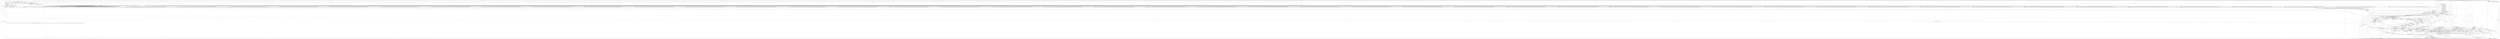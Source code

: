 digraph "main" {  
"19" [label = <(METHOD,main)<SUB>1</SUB>> ]
"20" [label = <(PARAM,String[] args)<SUB>1</SUB>> ]
"21" [label = <(BLOCK,&lt;empty&gt;,&lt;empty&gt;)<SUB>2</SUB>> ]
"4" [label = <(LOCAL,Scanner sn: ANY)<SUB>3</SUB>> ]
"22" [label = <(&lt;operator&gt;.assignment,ANY sn = new Scanner(System.in))<SUB>3</SUB>> ]
"23" [label = <(IDENTIFIER,sn,ANY sn = new Scanner(System.in))<SUB>3</SUB>> ]
"24" [label = <(&lt;operator&gt;.alloc,new Scanner(System.in))<SUB>3</SUB>> ]
"25" [label = <(&lt;init&gt;,new Scanner(System.in))<SUB>3</SUB>> ]
"3" [label = <(IDENTIFIER,sn,new Scanner(System.in))<SUB>3</SUB>> ]
"26" [label = <(&lt;operator&gt;.fieldAccess,System.in)<SUB>3</SUB>> ]
"27" [label = <(IDENTIFIER,System,new Scanner(System.in))<SUB>3</SUB>> ]
"28" [label = <(FIELD_IDENTIFIER,in,in)<SUB>3</SUB>> ]
"29" [label = <(LOCAL,int n: int)<SUB>4</SUB>> ]
"30" [label = <(LOCAL,int n1: int)<SUB>4</SUB>> ]
"31" [label = <(LOCAL,int n2: int)<SUB>4</SUB>> ]
"32" [label = <(LOCAL,int n3: int)<SUB>4</SUB>> ]
"33" [label = <(LOCAL,int[] arr: int[])<SUB>6</SUB>> ]
"34" [label = <(&lt;operator&gt;.assignment,int[] arr = { 0, 1, 1, 2, 3, 5, 8, 13, 21, 34, 55, 89, 144, 233, 377, 610, 987, 1597, 2584, 4181, 6765, 10946, 17711, 28657, 46368, 75025, 121393, 196418, 317811, 514229, 832040, 1346269, 2178309, 3524578, 5702887, 9227465, 14930352, 24157817, 39088169, 63245986, 102334155, 165580141, 267914296, 433494437, 701408733, 1134903170 })<SUB>6</SUB>> ]
"35" [label = <(IDENTIFIER,arr,int[] arr = { 0, 1, 1, 2, 3, 5, 8, 13, 21, 34, 55, 89, 144, 233, 377, 610, 987, 1597, 2584, 4181, 6765, 10946, 17711, 28657, 46368, 75025, 121393, 196418, 317811, 514229, 832040, 1346269, 2178309, 3524578, 5702887, 9227465, 14930352, 24157817, 39088169, 63245986, 102334155, 165580141, 267914296, 433494437, 701408733, 1134903170 })<SUB>6</SUB>> ]
"36" [label = <(&lt;operator&gt;.arrayInitializer,{ 0, 1, 1, 2, 3, 5, 8, 13, 21, 34, 55, 89, 144, 233, 377, 610, 987, 1597, 2584, 4181, 6765, 10946, 17711, 28657, 46368, 75025, 121393, 196418, 317811, 514229, 832040, 1346269, 2178309, 3524578, 5702887, 9227465, 14930352, 24157817, 39088169, 63245986, 102334155, 165580141, 267914296, 433494437, 701408733, 1134903170 })<SUB>6</SUB>> ]
"37" [label = <(LITERAL,0,{ 0, 1, 1, 2, 3, 5, 8, 13, 21, 34, 55, 89, 144, 233, 377, 610, 987, 1597, 2584, 4181, 6765, 10946, 17711, 28657, 46368, 75025, 121393, 196418, 317811, 514229, 832040, 1346269, 2178309, 3524578, 5702887, 9227465, 14930352, 24157817, 39088169, 63245986, 102334155, 165580141, 267914296, 433494437, 701408733, 1134903170 })<SUB>6</SUB>> ]
"38" [label = <(LITERAL,1,{ 0, 1, 1, 2, 3, 5, 8, 13, 21, 34, 55, 89, 144, 233, 377, 610, 987, 1597, 2584, 4181, 6765, 10946, 17711, 28657, 46368, 75025, 121393, 196418, 317811, 514229, 832040, 1346269, 2178309, 3524578, 5702887, 9227465, 14930352, 24157817, 39088169, 63245986, 102334155, 165580141, 267914296, 433494437, 701408733, 1134903170 })<SUB>6</SUB>> ]
"39" [label = <(LITERAL,1,{ 0, 1, 1, 2, 3, 5, 8, 13, 21, 34, 55, 89, 144, 233, 377, 610, 987, 1597, 2584, 4181, 6765, 10946, 17711, 28657, 46368, 75025, 121393, 196418, 317811, 514229, 832040, 1346269, 2178309, 3524578, 5702887, 9227465, 14930352, 24157817, 39088169, 63245986, 102334155, 165580141, 267914296, 433494437, 701408733, 1134903170 })<SUB>6</SUB>> ]
"40" [label = <(LITERAL,2,{ 0, 1, 1, 2, 3, 5, 8, 13, 21, 34, 55, 89, 144, 233, 377, 610, 987, 1597, 2584, 4181, 6765, 10946, 17711, 28657, 46368, 75025, 121393, 196418, 317811, 514229, 832040, 1346269, 2178309, 3524578, 5702887, 9227465, 14930352, 24157817, 39088169, 63245986, 102334155, 165580141, 267914296, 433494437, 701408733, 1134903170 })<SUB>6</SUB>> ]
"41" [label = <(LITERAL,3,{ 0, 1, 1, 2, 3, 5, 8, 13, 21, 34, 55, 89, 144, 233, 377, 610, 987, 1597, 2584, 4181, 6765, 10946, 17711, 28657, 46368, 75025, 121393, 196418, 317811, 514229, 832040, 1346269, 2178309, 3524578, 5702887, 9227465, 14930352, 24157817, 39088169, 63245986, 102334155, 165580141, 267914296, 433494437, 701408733, 1134903170 })<SUB>6</SUB>> ]
"42" [label = <(LITERAL,5,{ 0, 1, 1, 2, 3, 5, 8, 13, 21, 34, 55, 89, 144, 233, 377, 610, 987, 1597, 2584, 4181, 6765, 10946, 17711, 28657, 46368, 75025, 121393, 196418, 317811, 514229, 832040, 1346269, 2178309, 3524578, 5702887, 9227465, 14930352, 24157817, 39088169, 63245986, 102334155, 165580141, 267914296, 433494437, 701408733, 1134903170 })<SUB>6</SUB>> ]
"43" [label = <(LITERAL,8,{ 0, 1, 1, 2, 3, 5, 8, 13, 21, 34, 55, 89, 144, 233, 377, 610, 987, 1597, 2584, 4181, 6765, 10946, 17711, 28657, 46368, 75025, 121393, 196418, 317811, 514229, 832040, 1346269, 2178309, 3524578, 5702887, 9227465, 14930352, 24157817, 39088169, 63245986, 102334155, 165580141, 267914296, 433494437, 701408733, 1134903170 })<SUB>6</SUB>> ]
"44" [label = <(LITERAL,13,{ 0, 1, 1, 2, 3, 5, 8, 13, 21, 34, 55, 89, 144, 233, 377, 610, 987, 1597, 2584, 4181, 6765, 10946, 17711, 28657, 46368, 75025, 121393, 196418, 317811, 514229, 832040, 1346269, 2178309, 3524578, 5702887, 9227465, 14930352, 24157817, 39088169, 63245986, 102334155, 165580141, 267914296, 433494437, 701408733, 1134903170 })<SUB>6</SUB>> ]
"45" [label = <(LITERAL,21,{ 0, 1, 1, 2, 3, 5, 8, 13, 21, 34, 55, 89, 144, 233, 377, 610, 987, 1597, 2584, 4181, 6765, 10946, 17711, 28657, 46368, 75025, 121393, 196418, 317811, 514229, 832040, 1346269, 2178309, 3524578, 5702887, 9227465, 14930352, 24157817, 39088169, 63245986, 102334155, 165580141, 267914296, 433494437, 701408733, 1134903170 })<SUB>6</SUB>> ]
"46" [label = <(LITERAL,34,{ 0, 1, 1, 2, 3, 5, 8, 13, 21, 34, 55, 89, 144, 233, 377, 610, 987, 1597, 2584, 4181, 6765, 10946, 17711, 28657, 46368, 75025, 121393, 196418, 317811, 514229, 832040, 1346269, 2178309, 3524578, 5702887, 9227465, 14930352, 24157817, 39088169, 63245986, 102334155, 165580141, 267914296, 433494437, 701408733, 1134903170 })<SUB>6</SUB>> ]
"47" [label = <(LITERAL,55,{ 0, 1, 1, 2, 3, 5, 8, 13, 21, 34, 55, 89, 144, 233, 377, 610, 987, 1597, 2584, 4181, 6765, 10946, 17711, 28657, 46368, 75025, 121393, 196418, 317811, 514229, 832040, 1346269, 2178309, 3524578, 5702887, 9227465, 14930352, 24157817, 39088169, 63245986, 102334155, 165580141, 267914296, 433494437, 701408733, 1134903170 })<SUB>6</SUB>> ]
"48" [label = <(LITERAL,89,{ 0, 1, 1, 2, 3, 5, 8, 13, 21, 34, 55, 89, 144, 233, 377, 610, 987, 1597, 2584, 4181, 6765, 10946, 17711, 28657, 46368, 75025, 121393, 196418, 317811, 514229, 832040, 1346269, 2178309, 3524578, 5702887, 9227465, 14930352, 24157817, 39088169, 63245986, 102334155, 165580141, 267914296, 433494437, 701408733, 1134903170 })<SUB>6</SUB>> ]
"49" [label = <(LITERAL,144,{ 0, 1, 1, 2, 3, 5, 8, 13, 21, 34, 55, 89, 144, 233, 377, 610, 987, 1597, 2584, 4181, 6765, 10946, 17711, 28657, 46368, 75025, 121393, 196418, 317811, 514229, 832040, 1346269, 2178309, 3524578, 5702887, 9227465, 14930352, 24157817, 39088169, 63245986, 102334155, 165580141, 267914296, 433494437, 701408733, 1134903170 })<SUB>6</SUB>> ]
"50" [label = <(LITERAL,233,{ 0, 1, 1, 2, 3, 5, 8, 13, 21, 34, 55, 89, 144, 233, 377, 610, 987, 1597, 2584, 4181, 6765, 10946, 17711, 28657, 46368, 75025, 121393, 196418, 317811, 514229, 832040, 1346269, 2178309, 3524578, 5702887, 9227465, 14930352, 24157817, 39088169, 63245986, 102334155, 165580141, 267914296, 433494437, 701408733, 1134903170 })<SUB>6</SUB>> ]
"51" [label = <(LITERAL,377,{ 0, 1, 1, 2, 3, 5, 8, 13, 21, 34, 55, 89, 144, 233, 377, 610, 987, 1597, 2584, 4181, 6765, 10946, 17711, 28657, 46368, 75025, 121393, 196418, 317811, 514229, 832040, 1346269, 2178309, 3524578, 5702887, 9227465, 14930352, 24157817, 39088169, 63245986, 102334155, 165580141, 267914296, 433494437, 701408733, 1134903170 })<SUB>6</SUB>> ]
"52" [label = <(LITERAL,610,{ 0, 1, 1, 2, 3, 5, 8, 13, 21, 34, 55, 89, 144, 233, 377, 610, 987, 1597, 2584, 4181, 6765, 10946, 17711, 28657, 46368, 75025, 121393, 196418, 317811, 514229, 832040, 1346269, 2178309, 3524578, 5702887, 9227465, 14930352, 24157817, 39088169, 63245986, 102334155, 165580141, 267914296, 433494437, 701408733, 1134903170 })<SUB>6</SUB>> ]
"53" [label = <(LITERAL,987,{ 0, 1, 1, 2, 3, 5, 8, 13, 21, 34, 55, 89, 144, 233, 377, 610, 987, 1597, 2584, 4181, 6765, 10946, 17711, 28657, 46368, 75025, 121393, 196418, 317811, 514229, 832040, 1346269, 2178309, 3524578, 5702887, 9227465, 14930352, 24157817, 39088169, 63245986, 102334155, 165580141, 267914296, 433494437, 701408733, 1134903170 })<SUB>6</SUB>> ]
"54" [label = <(LITERAL,1597,{ 0, 1, 1, 2, 3, 5, 8, 13, 21, 34, 55, 89, 144, 233, 377, 610, 987, 1597, 2584, 4181, 6765, 10946, 17711, 28657, 46368, 75025, 121393, 196418, 317811, 514229, 832040, 1346269, 2178309, 3524578, 5702887, 9227465, 14930352, 24157817, 39088169, 63245986, 102334155, 165580141, 267914296, 433494437, 701408733, 1134903170 })<SUB>6</SUB>> ]
"55" [label = <(LITERAL,2584,{ 0, 1, 1, 2, 3, 5, 8, 13, 21, 34, 55, 89, 144, 233, 377, 610, 987, 1597, 2584, 4181, 6765, 10946, 17711, 28657, 46368, 75025, 121393, 196418, 317811, 514229, 832040, 1346269, 2178309, 3524578, 5702887, 9227465, 14930352, 24157817, 39088169, 63245986, 102334155, 165580141, 267914296, 433494437, 701408733, 1134903170 })<SUB>6</SUB>> ]
"56" [label = <(LITERAL,4181,{ 0, 1, 1, 2, 3, 5, 8, 13, 21, 34, 55, 89, 144, 233, 377, 610, 987, 1597, 2584, 4181, 6765, 10946, 17711, 28657, 46368, 75025, 121393, 196418, 317811, 514229, 832040, 1346269, 2178309, 3524578, 5702887, 9227465, 14930352, 24157817, 39088169, 63245986, 102334155, 165580141, 267914296, 433494437, 701408733, 1134903170 })<SUB>6</SUB>> ]
"57" [label = <(LITERAL,6765,{ 0, 1, 1, 2, 3, 5, 8, 13, 21, 34, 55, 89, 144, 233, 377, 610, 987, 1597, 2584, 4181, 6765, 10946, 17711, 28657, 46368, 75025, 121393, 196418, 317811, 514229, 832040, 1346269, 2178309, 3524578, 5702887, 9227465, 14930352, 24157817, 39088169, 63245986, 102334155, 165580141, 267914296, 433494437, 701408733, 1134903170 })<SUB>6</SUB>> ]
"58" [label = <(LITERAL,10946,{ 0, 1, 1, 2, 3, 5, 8, 13, 21, 34, 55, 89, 144, 233, 377, 610, 987, 1597, 2584, 4181, 6765, 10946, 17711, 28657, 46368, 75025, 121393, 196418, 317811, 514229, 832040, 1346269, 2178309, 3524578, 5702887, 9227465, 14930352, 24157817, 39088169, 63245986, 102334155, 165580141, 267914296, 433494437, 701408733, 1134903170 })<SUB>6</SUB>> ]
"59" [label = <(LITERAL,17711,{ 0, 1, 1, 2, 3, 5, 8, 13, 21, 34, 55, 89, 144, 233, 377, 610, 987, 1597, 2584, 4181, 6765, 10946, 17711, 28657, 46368, 75025, 121393, 196418, 317811, 514229, 832040, 1346269, 2178309, 3524578, 5702887, 9227465, 14930352, 24157817, 39088169, 63245986, 102334155, 165580141, 267914296, 433494437, 701408733, 1134903170 })<SUB>6</SUB>> ]
"60" [label = <(LITERAL,28657,{ 0, 1, 1, 2, 3, 5, 8, 13, 21, 34, 55, 89, 144, 233, 377, 610, 987, 1597, 2584, 4181, 6765, 10946, 17711, 28657, 46368, 75025, 121393, 196418, 317811, 514229, 832040, 1346269, 2178309, 3524578, 5702887, 9227465, 14930352, 24157817, 39088169, 63245986, 102334155, 165580141, 267914296, 433494437, 701408733, 1134903170 })<SUB>6</SUB>> ]
"61" [label = <(LITERAL,46368,{ 0, 1, 1, 2, 3, 5, 8, 13, 21, 34, 55, 89, 144, 233, 377, 610, 987, 1597, 2584, 4181, 6765, 10946, 17711, 28657, 46368, 75025, 121393, 196418, 317811, 514229, 832040, 1346269, 2178309, 3524578, 5702887, 9227465, 14930352, 24157817, 39088169, 63245986, 102334155, 165580141, 267914296, 433494437, 701408733, 1134903170 })<SUB>6</SUB>> ]
"62" [label = <(LITERAL,75025,{ 0, 1, 1, 2, 3, 5, 8, 13, 21, 34, 55, 89, 144, 233, 377, 610, 987, 1597, 2584, 4181, 6765, 10946, 17711, 28657, 46368, 75025, 121393, 196418, 317811, 514229, 832040, 1346269, 2178309, 3524578, 5702887, 9227465, 14930352, 24157817, 39088169, 63245986, 102334155, 165580141, 267914296, 433494437, 701408733, 1134903170 })<SUB>6</SUB>> ]
"63" [label = <(LITERAL,121393,{ 0, 1, 1, 2, 3, 5, 8, 13, 21, 34, 55, 89, 144, 233, 377, 610, 987, 1597, 2584, 4181, 6765, 10946, 17711, 28657, 46368, 75025, 121393, 196418, 317811, 514229, 832040, 1346269, 2178309, 3524578, 5702887, 9227465, 14930352, 24157817, 39088169, 63245986, 102334155, 165580141, 267914296, 433494437, 701408733, 1134903170 })<SUB>6</SUB>> ]
"64" [label = <(LITERAL,196418,{ 0, 1, 1, 2, 3, 5, 8, 13, 21, 34, 55, 89, 144, 233, 377, 610, 987, 1597, 2584, 4181, 6765, 10946, 17711, 28657, 46368, 75025, 121393, 196418, 317811, 514229, 832040, 1346269, 2178309, 3524578, 5702887, 9227465, 14930352, 24157817, 39088169, 63245986, 102334155, 165580141, 267914296, 433494437, 701408733, 1134903170 })<SUB>6</SUB>> ]
"65" [label = <(LITERAL,317811,{ 0, 1, 1, 2, 3, 5, 8, 13, 21, 34, 55, 89, 144, 233, 377, 610, 987, 1597, 2584, 4181, 6765, 10946, 17711, 28657, 46368, 75025, 121393, 196418, 317811, 514229, 832040, 1346269, 2178309, 3524578, 5702887, 9227465, 14930352, 24157817, 39088169, 63245986, 102334155, 165580141, 267914296, 433494437, 701408733, 1134903170 })<SUB>6</SUB>> ]
"66" [label = <(LITERAL,514229,{ 0, 1, 1, 2, 3, 5, 8, 13, 21, 34, 55, 89, 144, 233, 377, 610, 987, 1597, 2584, 4181, 6765, 10946, 17711, 28657, 46368, 75025, 121393, 196418, 317811, 514229, 832040, 1346269, 2178309, 3524578, 5702887, 9227465, 14930352, 24157817, 39088169, 63245986, 102334155, 165580141, 267914296, 433494437, 701408733, 1134903170 })<SUB>6</SUB>> ]
"67" [label = <(LITERAL,832040,{ 0, 1, 1, 2, 3, 5, 8, 13, 21, 34, 55, 89, 144, 233, 377, 610, 987, 1597, 2584, 4181, 6765, 10946, 17711, 28657, 46368, 75025, 121393, 196418, 317811, 514229, 832040, 1346269, 2178309, 3524578, 5702887, 9227465, 14930352, 24157817, 39088169, 63245986, 102334155, 165580141, 267914296, 433494437, 701408733, 1134903170 })<SUB>6</SUB>> ]
"68" [label = <(LITERAL,1346269,{ 0, 1, 1, 2, 3, 5, 8, 13, 21, 34, 55, 89, 144, 233, 377, 610, 987, 1597, 2584, 4181, 6765, 10946, 17711, 28657, 46368, 75025, 121393, 196418, 317811, 514229, 832040, 1346269, 2178309, 3524578, 5702887, 9227465, 14930352, 24157817, 39088169, 63245986, 102334155, 165580141, 267914296, 433494437, 701408733, 1134903170 })<SUB>6</SUB>> ]
"69" [label = <(LITERAL,2178309,{ 0, 1, 1, 2, 3, 5, 8, 13, 21, 34, 55, 89, 144, 233, 377, 610, 987, 1597, 2584, 4181, 6765, 10946, 17711, 28657, 46368, 75025, 121393, 196418, 317811, 514229, 832040, 1346269, 2178309, 3524578, 5702887, 9227465, 14930352, 24157817, 39088169, 63245986, 102334155, 165580141, 267914296, 433494437, 701408733, 1134903170 })<SUB>6</SUB>> ]
"70" [label = <(LITERAL,3524578,{ 0, 1, 1, 2, 3, 5, 8, 13, 21, 34, 55, 89, 144, 233, 377, 610, 987, 1597, 2584, 4181, 6765, 10946, 17711, 28657, 46368, 75025, 121393, 196418, 317811, 514229, 832040, 1346269, 2178309, 3524578, 5702887, 9227465, 14930352, 24157817, 39088169, 63245986, 102334155, 165580141, 267914296, 433494437, 701408733, 1134903170 })<SUB>6</SUB>> ]
"71" [label = <(LITERAL,5702887,{ 0, 1, 1, 2, 3, 5, 8, 13, 21, 34, 55, 89, 144, 233, 377, 610, 987, 1597, 2584, 4181, 6765, 10946, 17711, 28657, 46368, 75025, 121393, 196418, 317811, 514229, 832040, 1346269, 2178309, 3524578, 5702887, 9227465, 14930352, 24157817, 39088169, 63245986, 102334155, 165580141, 267914296, 433494437, 701408733, 1134903170 })<SUB>6</SUB>> ]
"72" [label = <(LITERAL,9227465,{ 0, 1, 1, 2, 3, 5, 8, 13, 21, 34, 55, 89, 144, 233, 377, 610, 987, 1597, 2584, 4181, 6765, 10946, 17711, 28657, 46368, 75025, 121393, 196418, 317811, 514229, 832040, 1346269, 2178309, 3524578, 5702887, 9227465, 14930352, 24157817, 39088169, 63245986, 102334155, 165580141, 267914296, 433494437, 701408733, 1134903170 })<SUB>6</SUB>> ]
"73" [label = <(LITERAL,14930352,{ 0, 1, 1, 2, 3, 5, 8, 13, 21, 34, 55, 89, 144, 233, 377, 610, 987, 1597, 2584, 4181, 6765, 10946, 17711, 28657, 46368, 75025, 121393, 196418, 317811, 514229, 832040, 1346269, 2178309, 3524578, 5702887, 9227465, 14930352, 24157817, 39088169, 63245986, 102334155, 165580141, 267914296, 433494437, 701408733, 1134903170 })<SUB>6</SUB>> ]
"74" [label = <(LITERAL,24157817,{ 0, 1, 1, 2, 3, 5, 8, 13, 21, 34, 55, 89, 144, 233, 377, 610, 987, 1597, 2584, 4181, 6765, 10946, 17711, 28657, 46368, 75025, 121393, 196418, 317811, 514229, 832040, 1346269, 2178309, 3524578, 5702887, 9227465, 14930352, 24157817, 39088169, 63245986, 102334155, 165580141, 267914296, 433494437, 701408733, 1134903170 })<SUB>6</SUB>> ]
"75" [label = <(LITERAL,39088169,{ 0, 1, 1, 2, 3, 5, 8, 13, 21, 34, 55, 89, 144, 233, 377, 610, 987, 1597, 2584, 4181, 6765, 10946, 17711, 28657, 46368, 75025, 121393, 196418, 317811, 514229, 832040, 1346269, 2178309, 3524578, 5702887, 9227465, 14930352, 24157817, 39088169, 63245986, 102334155, 165580141, 267914296, 433494437, 701408733, 1134903170 })<SUB>6</SUB>> ]
"76" [label = <(LITERAL,63245986,{ 0, 1, 1, 2, 3, 5, 8, 13, 21, 34, 55, 89, 144, 233, 377, 610, 987, 1597, 2584, 4181, 6765, 10946, 17711, 28657, 46368, 75025, 121393, 196418, 317811, 514229, 832040, 1346269, 2178309, 3524578, 5702887, 9227465, 14930352, 24157817, 39088169, 63245986, 102334155, 165580141, 267914296, 433494437, 701408733, 1134903170 })<SUB>6</SUB>> ]
"77" [label = <(LITERAL,102334155,{ 0, 1, 1, 2, 3, 5, 8, 13, 21, 34, 55, 89, 144, 233, 377, 610, 987, 1597, 2584, 4181, 6765, 10946, 17711, 28657, 46368, 75025, 121393, 196418, 317811, 514229, 832040, 1346269, 2178309, 3524578, 5702887, 9227465, 14930352, 24157817, 39088169, 63245986, 102334155, 165580141, 267914296, 433494437, 701408733, 1134903170 })<SUB>6</SUB>> ]
"78" [label = <(LITERAL,165580141,{ 0, 1, 1, 2, 3, 5, 8, 13, 21, 34, 55, 89, 144, 233, 377, 610, 987, 1597, 2584, 4181, 6765, 10946, 17711, 28657, 46368, 75025, 121393, 196418, 317811, 514229, 832040, 1346269, 2178309, 3524578, 5702887, 9227465, 14930352, 24157817, 39088169, 63245986, 102334155, 165580141, 267914296, 433494437, 701408733, 1134903170 })<SUB>6</SUB>> ]
"79" [label = <(LITERAL,267914296,{ 0, 1, 1, 2, 3, 5, 8, 13, 21, 34, 55, 89, 144, 233, 377, 610, 987, 1597, 2584, 4181, 6765, 10946, 17711, 28657, 46368, 75025, 121393, 196418, 317811, 514229, 832040, 1346269, 2178309, 3524578, 5702887, 9227465, 14930352, 24157817, 39088169, 63245986, 102334155, 165580141, 267914296, 433494437, 701408733, 1134903170 })<SUB>6</SUB>> ]
"80" [label = <(LITERAL,433494437,{ 0, 1, 1, 2, 3, 5, 8, 13, 21, 34, 55, 89, 144, 233, 377, 610, 987, 1597, 2584, 4181, 6765, 10946, 17711, 28657, 46368, 75025, 121393, 196418, 317811, 514229, 832040, 1346269, 2178309, 3524578, 5702887, 9227465, 14930352, 24157817, 39088169, 63245986, 102334155, 165580141, 267914296, 433494437, 701408733, 1134903170 })<SUB>6</SUB>> ]
"81" [label = <(LITERAL,701408733,{ 0, 1, 1, 2, 3, 5, 8, 13, 21, 34, 55, 89, 144, 233, 377, 610, 987, 1597, 2584, 4181, 6765, 10946, 17711, 28657, 46368, 75025, 121393, 196418, 317811, 514229, 832040, 1346269, 2178309, 3524578, 5702887, 9227465, 14930352, 24157817, 39088169, 63245986, 102334155, 165580141, 267914296, 433494437, 701408733, 1134903170 })<SUB>6</SUB>> ]
"82" [label = <(LITERAL,1134903170,{ 0, 1, 1, 2, 3, 5, 8, 13, 21, 34, 55, 89, 144, 233, 377, 610, 987, 1597, 2584, 4181, 6765, 10946, 17711, 28657, 46368, 75025, 121393, 196418, 317811, 514229, 832040, 1346269, 2178309, 3524578, 5702887, 9227465, 14930352, 24157817, 39088169, 63245986, 102334155, 165580141, 267914296, 433494437, 701408733, 1134903170 })<SUB>6</SUB>> ]
"83" [label = <(&lt;operator&gt;.assignment,n = nextInt())<SUB>8</SUB>> ]
"84" [label = <(IDENTIFIER,n,n = nextInt())<SUB>8</SUB>> ]
"85" [label = <(nextInt,nextInt())<SUB>8</SUB>> ]
"86" [label = <(IDENTIFIER,sn,nextInt())<SUB>8</SUB>> ]
"87" [label = <(CONTROL_STRUCTURE,if (n == 2),if (n == 2))<SUB>11</SUB>> ]
"88" [label = <(&lt;operator&gt;.equals,n == 2)<SUB>11</SUB>> ]
"89" [label = <(IDENTIFIER,n,n == 2)<SUB>11</SUB>> ]
"90" [label = <(LITERAL,2,n == 2)<SUB>11</SUB>> ]
"91" [label = <(BLOCK,&lt;empty&gt;,&lt;empty&gt;)<SUB>12</SUB>> ]
"92" [label = <(&lt;operator&gt;.assignment,n1 = n2 = 1)<SUB>13</SUB>> ]
"93" [label = <(IDENTIFIER,n1,n1 = n2 = 1)<SUB>13</SUB>> ]
"94" [label = <(&lt;operator&gt;.assignment,n2 = 1)<SUB>13</SUB>> ]
"95" [label = <(IDENTIFIER,n2,n2 = 1)<SUB>13</SUB>> ]
"96" [label = <(LITERAL,1,n2 = 1)<SUB>13</SUB>> ]
"97" [label = <(&lt;operator&gt;.assignment,n3 = 0)<SUB>14</SUB>> ]
"98" [label = <(IDENTIFIER,n3,n3 = 0)<SUB>14</SUB>> ]
"99" [label = <(LITERAL,0,n3 = 0)<SUB>14</SUB>> ]
"100" [label = <(CONTROL_STRUCTURE,else,else)<SUB>16</SUB>> ]
"101" [label = <(CONTROL_STRUCTURE,if (n == 1),if (n == 1))<SUB>16</SUB>> ]
"102" [label = <(&lt;operator&gt;.equals,n == 1)<SUB>16</SUB>> ]
"103" [label = <(IDENTIFIER,n,n == 1)<SUB>16</SUB>> ]
"104" [label = <(LITERAL,1,n == 1)<SUB>16</SUB>> ]
"105" [label = <(BLOCK,&lt;empty&gt;,&lt;empty&gt;)<SUB>17</SUB>> ]
"106" [label = <(&lt;operator&gt;.assignment,n3 = n2 = 0)<SUB>18</SUB>> ]
"107" [label = <(IDENTIFIER,n3,n3 = n2 = 0)<SUB>18</SUB>> ]
"108" [label = <(&lt;operator&gt;.assignment,n2 = 0)<SUB>18</SUB>> ]
"109" [label = <(IDENTIFIER,n2,n2 = 0)<SUB>18</SUB>> ]
"110" [label = <(LITERAL,0,n2 = 0)<SUB>18</SUB>> ]
"111" [label = <(&lt;operator&gt;.assignment,n1 = 1)<SUB>19</SUB>> ]
"112" [label = <(IDENTIFIER,n1,n1 = 1)<SUB>19</SUB>> ]
"113" [label = <(LITERAL,1,n1 = 1)<SUB>19</SUB>> ]
"114" [label = <(CONTROL_STRUCTURE,else,else)<SUB>21</SUB>> ]
"115" [label = <(CONTROL_STRUCTURE,if (n == 0),if (n == 0))<SUB>21</SUB>> ]
"116" [label = <(&lt;operator&gt;.equals,n == 0)<SUB>21</SUB>> ]
"117" [label = <(IDENTIFIER,n,n == 0)<SUB>21</SUB>> ]
"118" [label = <(LITERAL,0,n == 0)<SUB>21</SUB>> ]
"119" [label = <(BLOCK,&lt;empty&gt;,&lt;empty&gt;)<SUB>22</SUB>> ]
"120" [label = <(&lt;operator&gt;.assignment,n1 = n2 = n3 = 0)<SUB>23</SUB>> ]
"121" [label = <(IDENTIFIER,n1,n1 = n2 = n3 = 0)<SUB>23</SUB>> ]
"122" [label = <(&lt;operator&gt;.assignment,n2 = n3 = 0)<SUB>23</SUB>> ]
"123" [label = <(IDENTIFIER,n2,n2 = n3 = 0)<SUB>23</SUB>> ]
"124" [label = <(&lt;operator&gt;.assignment,n3 = 0)<SUB>23</SUB>> ]
"125" [label = <(IDENTIFIER,n3,n3 = 0)<SUB>23</SUB>> ]
"126" [label = <(LITERAL,0,n3 = 0)<SUB>23</SUB>> ]
"127" [label = <(CONTROL_STRUCTURE,else,else)<SUB>25</SUB>> ]
"128" [label = <(CONTROL_STRUCTURE,if (n == 3),if (n == 3))<SUB>25</SUB>> ]
"129" [label = <(&lt;operator&gt;.equals,n == 3)<SUB>25</SUB>> ]
"130" [label = <(IDENTIFIER,n,n == 3)<SUB>25</SUB>> ]
"131" [label = <(LITERAL,3,n == 3)<SUB>25</SUB>> ]
"132" [label = <(BLOCK,&lt;empty&gt;,&lt;empty&gt;)<SUB>26</SUB>> ]
"133" [label = <(&lt;operator&gt;.assignment,n1 = n2 = n3 = 1)<SUB>27</SUB>> ]
"134" [label = <(IDENTIFIER,n1,n1 = n2 = n3 = 1)<SUB>27</SUB>> ]
"135" [label = <(&lt;operator&gt;.assignment,n2 = n3 = 1)<SUB>27</SUB>> ]
"136" [label = <(IDENTIFIER,n2,n2 = n3 = 1)<SUB>27</SUB>> ]
"137" [label = <(&lt;operator&gt;.assignment,n3 = 1)<SUB>27</SUB>> ]
"138" [label = <(IDENTIFIER,n3,n3 = 1)<SUB>27</SUB>> ]
"139" [label = <(LITERAL,1,n3 = 1)<SUB>27</SUB>> ]
"140" [label = <(CONTROL_STRUCTURE,else,else)<SUB>30</SUB>> ]
"141" [label = <(BLOCK,&lt;empty&gt;,&lt;empty&gt;)<SUB>30</SUB>> ]
"142" [label = <(LOCAL,int index: int)<SUB>31</SUB>> ]
"143" [label = <(&lt;operator&gt;.assignment,int index = bsearch(arr, 0, arr.length - 1, n))<SUB>31</SUB>> ]
"144" [label = <(IDENTIFIER,index,int index = bsearch(arr, 0, arr.length - 1, n))<SUB>31</SUB>> ]
"145" [label = <(bsearch,bsearch(arr, 0, arr.length - 1, n))<SUB>31</SUB>> ]
"146" [label = <(IDENTIFIER,this,bsearch(arr, 0, arr.length - 1, n))<SUB>31</SUB>> ]
"147" [label = <(IDENTIFIER,arr,bsearch(arr, 0, arr.length - 1, n))<SUB>31</SUB>> ]
"148" [label = <(LITERAL,0,bsearch(arr, 0, arr.length - 1, n))<SUB>31</SUB>> ]
"149" [label = <(&lt;operator&gt;.subtraction,arr.length - 1)<SUB>31</SUB>> ]
"150" [label = <(&lt;operator&gt;.fieldAccess,arr.length)<SUB>31</SUB>> ]
"151" [label = <(IDENTIFIER,arr,arr.length - 1)<SUB>31</SUB>> ]
"152" [label = <(FIELD_IDENTIFIER,length,length)<SUB>31</SUB>> ]
"153" [label = <(LITERAL,1,arr.length - 1)<SUB>31</SUB>> ]
"154" [label = <(IDENTIFIER,n,bsearch(arr, 0, arr.length - 1, n))<SUB>31</SUB>> ]
"155" [label = <(&lt;operator&gt;.assignment,n1 = arr[index - 1])<SUB>32</SUB>> ]
"156" [label = <(IDENTIFIER,n1,n1 = arr[index - 1])<SUB>32</SUB>> ]
"157" [label = <(&lt;operator&gt;.indexAccess,arr[index - 1])<SUB>32</SUB>> ]
"158" [label = <(IDENTIFIER,arr,n1 = arr[index - 1])<SUB>32</SUB>> ]
"159" [label = <(&lt;operator&gt;.subtraction,index - 1)<SUB>32</SUB>> ]
"160" [label = <(IDENTIFIER,index,index - 1)<SUB>32</SUB>> ]
"161" [label = <(LITERAL,1,index - 1)<SUB>32</SUB>> ]
"162" [label = <(&lt;operator&gt;.assignment,n2 = arr[index - 3])<SUB>33</SUB>> ]
"163" [label = <(IDENTIFIER,n2,n2 = arr[index - 3])<SUB>33</SUB>> ]
"164" [label = <(&lt;operator&gt;.indexAccess,arr[index - 3])<SUB>33</SUB>> ]
"165" [label = <(IDENTIFIER,arr,n2 = arr[index - 3])<SUB>33</SUB>> ]
"166" [label = <(&lt;operator&gt;.subtraction,index - 3)<SUB>33</SUB>> ]
"167" [label = <(IDENTIFIER,index,index - 3)<SUB>33</SUB>> ]
"168" [label = <(LITERAL,3,index - 3)<SUB>33</SUB>> ]
"169" [label = <(&lt;operator&gt;.assignment,n3 = arr[index - 4])<SUB>34</SUB>> ]
"170" [label = <(IDENTIFIER,n3,n3 = arr[index - 4])<SUB>34</SUB>> ]
"171" [label = <(&lt;operator&gt;.indexAccess,arr[index - 4])<SUB>34</SUB>> ]
"172" [label = <(IDENTIFIER,arr,n3 = arr[index - 4])<SUB>34</SUB>> ]
"173" [label = <(&lt;operator&gt;.subtraction,index - 4)<SUB>34</SUB>> ]
"174" [label = <(IDENTIFIER,index,index - 4)<SUB>34</SUB>> ]
"175" [label = <(LITERAL,4,index - 4)<SUB>34</SUB>> ]
"176" [label = <(println,System.out.println(n3 + &quot; &quot; + n2 + &quot; &quot; + n1))<SUB>37</SUB>> ]
"177" [label = <(&lt;operator&gt;.fieldAccess,System.out)<SUB>37</SUB>> ]
"178" [label = <(IDENTIFIER,System,System.out.println(n3 + &quot; &quot; + n2 + &quot; &quot; + n1))<SUB>37</SUB>> ]
"179" [label = <(FIELD_IDENTIFIER,out,out)<SUB>37</SUB>> ]
"180" [label = <(&lt;operator&gt;.addition,n3 + &quot; &quot; + n2 + &quot; &quot; + n1)<SUB>37</SUB>> ]
"181" [label = <(&lt;operator&gt;.addition,n3 + &quot; &quot; + n2 + &quot; &quot;)<SUB>37</SUB>> ]
"182" [label = <(&lt;operator&gt;.addition,n3 + &quot; &quot; + n2)<SUB>37</SUB>> ]
"183" [label = <(&lt;operator&gt;.addition,n3 + &quot; &quot;)<SUB>37</SUB>> ]
"184" [label = <(IDENTIFIER,n3,n3 + &quot; &quot;)<SUB>37</SUB>> ]
"185" [label = <(LITERAL,&quot; &quot;,n3 + &quot; &quot;)<SUB>37</SUB>> ]
"186" [label = <(IDENTIFIER,n2,n3 + &quot; &quot; + n2)<SUB>37</SUB>> ]
"187" [label = <(LITERAL,&quot; &quot;,n3 + &quot; &quot; + n2 + &quot; &quot;)<SUB>37</SUB>> ]
"188" [label = <(IDENTIFIER,n1,n3 + &quot; &quot; + n2 + &quot; &quot; + n1)<SUB>37</SUB>> ]
"189" [label = <(MODIFIER,PUBLIC)> ]
"190" [label = <(MODIFIER,STATIC)> ]
"191" [label = <(METHOD_RETURN,void)<SUB>1</SUB>> ]
  "19" -> "20"  [ label = "AST: "] 
  "19" -> "21"  [ label = "AST: "] 
  "19" -> "189"  [ label = "AST: "] 
  "19" -> "190"  [ label = "AST: "] 
  "19" -> "191"  [ label = "AST: "] 
  "21" -> "4"  [ label = "AST: "] 
  "21" -> "22"  [ label = "AST: "] 
  "21" -> "25"  [ label = "AST: "] 
  "21" -> "29"  [ label = "AST: "] 
  "21" -> "30"  [ label = "AST: "] 
  "21" -> "31"  [ label = "AST: "] 
  "21" -> "32"  [ label = "AST: "] 
  "21" -> "33"  [ label = "AST: "] 
  "21" -> "34"  [ label = "AST: "] 
  "21" -> "83"  [ label = "AST: "] 
  "21" -> "87"  [ label = "AST: "] 
  "21" -> "176"  [ label = "AST: "] 
  "22" -> "23"  [ label = "AST: "] 
  "22" -> "24"  [ label = "AST: "] 
  "25" -> "3"  [ label = "AST: "] 
  "25" -> "26"  [ label = "AST: "] 
  "26" -> "27"  [ label = "AST: "] 
  "26" -> "28"  [ label = "AST: "] 
  "34" -> "35"  [ label = "AST: "] 
  "34" -> "36"  [ label = "AST: "] 
  "36" -> "37"  [ label = "AST: "] 
  "36" -> "38"  [ label = "AST: "] 
  "36" -> "39"  [ label = "AST: "] 
  "36" -> "40"  [ label = "AST: "] 
  "36" -> "41"  [ label = "AST: "] 
  "36" -> "42"  [ label = "AST: "] 
  "36" -> "43"  [ label = "AST: "] 
  "36" -> "44"  [ label = "AST: "] 
  "36" -> "45"  [ label = "AST: "] 
  "36" -> "46"  [ label = "AST: "] 
  "36" -> "47"  [ label = "AST: "] 
  "36" -> "48"  [ label = "AST: "] 
  "36" -> "49"  [ label = "AST: "] 
  "36" -> "50"  [ label = "AST: "] 
  "36" -> "51"  [ label = "AST: "] 
  "36" -> "52"  [ label = "AST: "] 
  "36" -> "53"  [ label = "AST: "] 
  "36" -> "54"  [ label = "AST: "] 
  "36" -> "55"  [ label = "AST: "] 
  "36" -> "56"  [ label = "AST: "] 
  "36" -> "57"  [ label = "AST: "] 
  "36" -> "58"  [ label = "AST: "] 
  "36" -> "59"  [ label = "AST: "] 
  "36" -> "60"  [ label = "AST: "] 
  "36" -> "61"  [ label = "AST: "] 
  "36" -> "62"  [ label = "AST: "] 
  "36" -> "63"  [ label = "AST: "] 
  "36" -> "64"  [ label = "AST: "] 
  "36" -> "65"  [ label = "AST: "] 
  "36" -> "66"  [ label = "AST: "] 
  "36" -> "67"  [ label = "AST: "] 
  "36" -> "68"  [ label = "AST: "] 
  "36" -> "69"  [ label = "AST: "] 
  "36" -> "70"  [ label = "AST: "] 
  "36" -> "71"  [ label = "AST: "] 
  "36" -> "72"  [ label = "AST: "] 
  "36" -> "73"  [ label = "AST: "] 
  "36" -> "74"  [ label = "AST: "] 
  "36" -> "75"  [ label = "AST: "] 
  "36" -> "76"  [ label = "AST: "] 
  "36" -> "77"  [ label = "AST: "] 
  "36" -> "78"  [ label = "AST: "] 
  "36" -> "79"  [ label = "AST: "] 
  "36" -> "80"  [ label = "AST: "] 
  "36" -> "81"  [ label = "AST: "] 
  "36" -> "82"  [ label = "AST: "] 
  "83" -> "84"  [ label = "AST: "] 
  "83" -> "85"  [ label = "AST: "] 
  "85" -> "86"  [ label = "AST: "] 
  "87" -> "88"  [ label = "AST: "] 
  "87" -> "91"  [ label = "AST: "] 
  "87" -> "100"  [ label = "AST: "] 
  "88" -> "89"  [ label = "AST: "] 
  "88" -> "90"  [ label = "AST: "] 
  "91" -> "92"  [ label = "AST: "] 
  "91" -> "97"  [ label = "AST: "] 
  "92" -> "93"  [ label = "AST: "] 
  "92" -> "94"  [ label = "AST: "] 
  "94" -> "95"  [ label = "AST: "] 
  "94" -> "96"  [ label = "AST: "] 
  "97" -> "98"  [ label = "AST: "] 
  "97" -> "99"  [ label = "AST: "] 
  "100" -> "101"  [ label = "AST: "] 
  "101" -> "102"  [ label = "AST: "] 
  "101" -> "105"  [ label = "AST: "] 
  "101" -> "114"  [ label = "AST: "] 
  "102" -> "103"  [ label = "AST: "] 
  "102" -> "104"  [ label = "AST: "] 
  "105" -> "106"  [ label = "AST: "] 
  "105" -> "111"  [ label = "AST: "] 
  "106" -> "107"  [ label = "AST: "] 
  "106" -> "108"  [ label = "AST: "] 
  "108" -> "109"  [ label = "AST: "] 
  "108" -> "110"  [ label = "AST: "] 
  "111" -> "112"  [ label = "AST: "] 
  "111" -> "113"  [ label = "AST: "] 
  "114" -> "115"  [ label = "AST: "] 
  "115" -> "116"  [ label = "AST: "] 
  "115" -> "119"  [ label = "AST: "] 
  "115" -> "127"  [ label = "AST: "] 
  "116" -> "117"  [ label = "AST: "] 
  "116" -> "118"  [ label = "AST: "] 
  "119" -> "120"  [ label = "AST: "] 
  "120" -> "121"  [ label = "AST: "] 
  "120" -> "122"  [ label = "AST: "] 
  "122" -> "123"  [ label = "AST: "] 
  "122" -> "124"  [ label = "AST: "] 
  "124" -> "125"  [ label = "AST: "] 
  "124" -> "126"  [ label = "AST: "] 
  "127" -> "128"  [ label = "AST: "] 
  "128" -> "129"  [ label = "AST: "] 
  "128" -> "132"  [ label = "AST: "] 
  "128" -> "140"  [ label = "AST: "] 
  "129" -> "130"  [ label = "AST: "] 
  "129" -> "131"  [ label = "AST: "] 
  "132" -> "133"  [ label = "AST: "] 
  "133" -> "134"  [ label = "AST: "] 
  "133" -> "135"  [ label = "AST: "] 
  "135" -> "136"  [ label = "AST: "] 
  "135" -> "137"  [ label = "AST: "] 
  "137" -> "138"  [ label = "AST: "] 
  "137" -> "139"  [ label = "AST: "] 
  "140" -> "141"  [ label = "AST: "] 
  "141" -> "142"  [ label = "AST: "] 
  "141" -> "143"  [ label = "AST: "] 
  "141" -> "155"  [ label = "AST: "] 
  "141" -> "162"  [ label = "AST: "] 
  "141" -> "169"  [ label = "AST: "] 
  "143" -> "144"  [ label = "AST: "] 
  "143" -> "145"  [ label = "AST: "] 
  "145" -> "146"  [ label = "AST: "] 
  "145" -> "147"  [ label = "AST: "] 
  "145" -> "148"  [ label = "AST: "] 
  "145" -> "149"  [ label = "AST: "] 
  "145" -> "154"  [ label = "AST: "] 
  "149" -> "150"  [ label = "AST: "] 
  "149" -> "153"  [ label = "AST: "] 
  "150" -> "151"  [ label = "AST: "] 
  "150" -> "152"  [ label = "AST: "] 
  "155" -> "156"  [ label = "AST: "] 
  "155" -> "157"  [ label = "AST: "] 
  "157" -> "158"  [ label = "AST: "] 
  "157" -> "159"  [ label = "AST: "] 
  "159" -> "160"  [ label = "AST: "] 
  "159" -> "161"  [ label = "AST: "] 
  "162" -> "163"  [ label = "AST: "] 
  "162" -> "164"  [ label = "AST: "] 
  "164" -> "165"  [ label = "AST: "] 
  "164" -> "166"  [ label = "AST: "] 
  "166" -> "167"  [ label = "AST: "] 
  "166" -> "168"  [ label = "AST: "] 
  "169" -> "170"  [ label = "AST: "] 
  "169" -> "171"  [ label = "AST: "] 
  "171" -> "172"  [ label = "AST: "] 
  "171" -> "173"  [ label = "AST: "] 
  "173" -> "174"  [ label = "AST: "] 
  "173" -> "175"  [ label = "AST: "] 
  "176" -> "177"  [ label = "AST: "] 
  "176" -> "180"  [ label = "AST: "] 
  "177" -> "178"  [ label = "AST: "] 
  "177" -> "179"  [ label = "AST: "] 
  "180" -> "181"  [ label = "AST: "] 
  "180" -> "188"  [ label = "AST: "] 
  "181" -> "182"  [ label = "AST: "] 
  "181" -> "187"  [ label = "AST: "] 
  "182" -> "183"  [ label = "AST: "] 
  "182" -> "186"  [ label = "AST: "] 
  "183" -> "184"  [ label = "AST: "] 
  "183" -> "185"  [ label = "AST: "] 
  "22" -> "28"  [ label = "CFG: "] 
  "25" -> "36"  [ label = "CFG: "] 
  "34" -> "85"  [ label = "CFG: "] 
  "83" -> "88"  [ label = "CFG: "] 
  "176" -> "191"  [ label = "CFG: "] 
  "24" -> "22"  [ label = "CFG: "] 
  "26" -> "25"  [ label = "CFG: "] 
  "36" -> "34"  [ label = "CFG: "] 
  "85" -> "83"  [ label = "CFG: "] 
  "88" -> "94"  [ label = "CFG: "] 
  "88" -> "102"  [ label = "CFG: "] 
  "177" -> "183"  [ label = "CFG: "] 
  "180" -> "176"  [ label = "CFG: "] 
  "28" -> "26"  [ label = "CFG: "] 
  "92" -> "97"  [ label = "CFG: "] 
  "97" -> "179"  [ label = "CFG: "] 
  "179" -> "177"  [ label = "CFG: "] 
  "181" -> "180"  [ label = "CFG: "] 
  "94" -> "92"  [ label = "CFG: "] 
  "102" -> "108"  [ label = "CFG: "] 
  "102" -> "116"  [ label = "CFG: "] 
  "182" -> "181"  [ label = "CFG: "] 
  "106" -> "111"  [ label = "CFG: "] 
  "111" -> "179"  [ label = "CFG: "] 
  "183" -> "182"  [ label = "CFG: "] 
  "108" -> "106"  [ label = "CFG: "] 
  "116" -> "124"  [ label = "CFG: "] 
  "116" -> "129"  [ label = "CFG: "] 
  "120" -> "179"  [ label = "CFG: "] 
  "122" -> "120"  [ label = "CFG: "] 
  "129" -> "137"  [ label = "CFG: "] 
  "129" -> "152"  [ label = "CFG: "] 
  "124" -> "122"  [ label = "CFG: "] 
  "133" -> "179"  [ label = "CFG: "] 
  "135" -> "133"  [ label = "CFG: "] 
  "143" -> "159"  [ label = "CFG: "] 
  "155" -> "166"  [ label = "CFG: "] 
  "162" -> "173"  [ label = "CFG: "] 
  "169" -> "179"  [ label = "CFG: "] 
  "137" -> "135"  [ label = "CFG: "] 
  "145" -> "143"  [ label = "CFG: "] 
  "157" -> "155"  [ label = "CFG: "] 
  "164" -> "162"  [ label = "CFG: "] 
  "171" -> "169"  [ label = "CFG: "] 
  "149" -> "145"  [ label = "CFG: "] 
  "159" -> "157"  [ label = "CFG: "] 
  "166" -> "164"  [ label = "CFG: "] 
  "173" -> "171"  [ label = "CFG: "] 
  "150" -> "149"  [ label = "CFG: "] 
  "152" -> "150"  [ label = "CFG: "] 
  "19" -> "24"  [ label = "CFG: "] 
  "20" -> "191"  [ label = "DDG: args"] 
  "22" -> "191"  [ label = "DDG: ANY sn = new Scanner(System.in)"] 
  "25" -> "191"  [ label = "DDG: System.in"] 
  "25" -> "191"  [ label = "DDG: new Scanner(System.in)"] 
  "34" -> "191"  [ label = "DDG: arr"] 
  "34" -> "191"  [ label = "DDG: { 0, 1, 1, 2, 3, 5, 8, 13, 21, 34, 55, 89, 144, 233, 377, 610, 987, 1597, 2584, 4181, 6765, 10946, 17711, 28657, 46368, 75025, 121393, 196418, 317811, 514229, 832040, 1346269, 2178309, 3524578, 5702887, 9227465, 14930352, 24157817, 39088169, 63245986, 102334155, 165580141, 267914296, 433494437, 701408733, 1134903170 }"] 
  "34" -> "191"  [ label = "DDG: int[] arr = { 0, 1, 1, 2, 3, 5, 8, 13, 21, 34, 55, 89, 144, 233, 377, 610, 987, 1597, 2584, 4181, 6765, 10946, 17711, 28657, 46368, 75025, 121393, 196418, 317811, 514229, 832040, 1346269, 2178309, 3524578, 5702887, 9227465, 14930352, 24157817, 39088169, 63245986, 102334155, 165580141, 267914296, 433494437, 701408733, 1134903170 }"] 
  "85" -> "191"  [ label = "DDG: sn"] 
  "83" -> "191"  [ label = "DDG: nextInt()"] 
  "83" -> "191"  [ label = "DDG: n = nextInt()"] 
  "88" -> "191"  [ label = "DDG: n"] 
  "88" -> "191"  [ label = "DDG: n == 2"] 
  "102" -> "191"  [ label = "DDG: n"] 
  "102" -> "191"  [ label = "DDG: n == 1"] 
  "116" -> "191"  [ label = "DDG: n"] 
  "116" -> "191"  [ label = "DDG: n == 0"] 
  "129" -> "191"  [ label = "DDG: n"] 
  "129" -> "191"  [ label = "DDG: n == 3"] 
  "145" -> "191"  [ label = "DDG: arr"] 
  "145" -> "191"  [ label = "DDG: arr.length - 1"] 
  "145" -> "191"  [ label = "DDG: n"] 
  "143" -> "191"  [ label = "DDG: bsearch(arr, 0, arr.length - 1, n)"] 
  "143" -> "191"  [ label = "DDG: int index = bsearch(arr, 0, arr.length - 1, n)"] 
  "155" -> "191"  [ label = "DDG: arr[index - 1]"] 
  "155" -> "191"  [ label = "DDG: n1 = arr[index - 1]"] 
  "162" -> "191"  [ label = "DDG: arr[index - 3]"] 
  "162" -> "191"  [ label = "DDG: n2 = arr[index - 3]"] 
  "173" -> "191"  [ label = "DDG: index"] 
  "169" -> "191"  [ label = "DDG: arr[index - 4]"] 
  "169" -> "191"  [ label = "DDG: n3 = arr[index - 4]"] 
  "135" -> "191"  [ label = "DDG: n3 = 1"] 
  "133" -> "191"  [ label = "DDG: n2 = n3 = 1"] 
  "133" -> "191"  [ label = "DDG: n1 = n2 = n3 = 1"] 
  "122" -> "191"  [ label = "DDG: n3 = 0"] 
  "120" -> "191"  [ label = "DDG: n2 = n3 = 0"] 
  "120" -> "191"  [ label = "DDG: n1 = n2 = n3 = 0"] 
  "106" -> "191"  [ label = "DDG: n2 = 0"] 
  "106" -> "191"  [ label = "DDG: n3 = n2 = 0"] 
  "111" -> "191"  [ label = "DDG: n1 = 1"] 
  "92" -> "191"  [ label = "DDG: n2 = 1"] 
  "92" -> "191"  [ label = "DDG: n1 = n2 = 1"] 
  "97" -> "191"  [ label = "DDG: n3 = 0"] 
  "176" -> "191"  [ label = "DDG: System.out"] 
  "183" -> "191"  [ label = "DDG: n3"] 
  "182" -> "191"  [ label = "DDG: n3 + &quot; &quot;"] 
  "182" -> "191"  [ label = "DDG: n2"] 
  "181" -> "191"  [ label = "DDG: n3 + &quot; &quot; + n2"] 
  "180" -> "191"  [ label = "DDG: n3 + &quot; &quot; + n2 + &quot; &quot;"] 
  "180" -> "191"  [ label = "DDG: n1"] 
  "176" -> "191"  [ label = "DDG: n3 + &quot; &quot; + n2 + &quot; &quot; + n1"] 
  "145" -> "191"  [ label = "DDG: this"] 
  "19" -> "20"  [ label = "DDG: "] 
  "19" -> "22"  [ label = "DDG: "] 
  "36" -> "34"  [ label = "DDG: 102334155"] 
  "36" -> "34"  [ label = "DDG: 1"] 
  "36" -> "34"  [ label = "DDG: 13"] 
  "36" -> "34"  [ label = "DDG: 2"] 
  "36" -> "34"  [ label = "DDG: 701408733"] 
  "36" -> "34"  [ label = "DDG: 233"] 
  "36" -> "34"  [ label = "DDG: 63245986"] 
  "36" -> "34"  [ label = "DDG: 39088169"] 
  "36" -> "34"  [ label = "DDG: 2178309"] 
  "36" -> "34"  [ label = "DDG: 24157817"] 
  "36" -> "34"  [ label = "DDG: 34"] 
  "36" -> "34"  [ label = "DDG: 0"] 
  "36" -> "34"  [ label = "DDG: 832040"] 
  "36" -> "34"  [ label = "DDG: 4181"] 
  "36" -> "34"  [ label = "DDG: 3524578"] 
  "36" -> "34"  [ label = "DDG: 55"] 
  "36" -> "34"  [ label = "DDG: 165580141"] 
  "36" -> "34"  [ label = "DDG: 21"] 
  "36" -> "34"  [ label = "DDG: 1346269"] 
  "36" -> "34"  [ label = "DDG: 1597"] 
  "36" -> "34"  [ label = "DDG: 6765"] 
  "36" -> "34"  [ label = "DDG: 5702887"] 
  "36" -> "34"  [ label = "DDG: 10946"] 
  "36" -> "34"  [ label = "DDG: 267914296"] 
  "36" -> "34"  [ label = "DDG: 317811"] 
  "36" -> "34"  [ label = "DDG: 144"] 
  "36" -> "34"  [ label = "DDG: 3"] 
  "36" -> "34"  [ label = "DDG: 17711"] 
  "36" -> "34"  [ label = "DDG: 514229"] 
  "36" -> "34"  [ label = "DDG: 75025"] 
  "36" -> "34"  [ label = "DDG: 610"] 
  "36" -> "34"  [ label = "DDG: 121393"] 
  "36" -> "34"  [ label = "DDG: 987"] 
  "36" -> "34"  [ label = "DDG: 14930352"] 
  "36" -> "34"  [ label = "DDG: 2584"] 
  "36" -> "34"  [ label = "DDG: 5"] 
  "36" -> "34"  [ label = "DDG: 89"] 
  "36" -> "34"  [ label = "DDG: 1134903170"] 
  "36" -> "34"  [ label = "DDG: 377"] 
  "36" -> "34"  [ label = "DDG: 9227465"] 
  "36" -> "34"  [ label = "DDG: 196418"] 
  "36" -> "34"  [ label = "DDG: 46368"] 
  "36" -> "34"  [ label = "DDG: 8"] 
  "36" -> "34"  [ label = "DDG: 433494437"] 
  "36" -> "34"  [ label = "DDG: 28657"] 
  "85" -> "83"  [ label = "DDG: sn"] 
  "22" -> "25"  [ label = "DDG: sn"] 
  "19" -> "25"  [ label = "DDG: "] 
  "169" -> "176"  [ label = "DDG: n3"] 
  "137" -> "176"  [ label = "DDG: n3"] 
  "124" -> "176"  [ label = "DDG: n3"] 
  "106" -> "176"  [ label = "DDG: n3"] 
  "97" -> "176"  [ label = "DDG: n3"] 
  "19" -> "176"  [ label = "DDG: "] 
  "162" -> "176"  [ label = "DDG: n2"] 
  "135" -> "176"  [ label = "DDG: n2"] 
  "122" -> "176"  [ label = "DDG: n2"] 
  "108" -> "176"  [ label = "DDG: n2"] 
  "94" -> "176"  [ label = "DDG: n2"] 
  "155" -> "176"  [ label = "DDG: n1"] 
  "133" -> "176"  [ label = "DDG: n1"] 
  "120" -> "176"  [ label = "DDG: n1"] 
  "111" -> "176"  [ label = "DDG: n1"] 
  "92" -> "176"  [ label = "DDG: n1"] 
  "19" -> "36"  [ label = "DDG: "] 
  "25" -> "85"  [ label = "DDG: sn"] 
  "19" -> "85"  [ label = "DDG: "] 
  "83" -> "88"  [ label = "DDG: n"] 
  "19" -> "88"  [ label = "DDG: "] 
  "94" -> "92"  [ label = "DDG: n2"] 
  "19" -> "92"  [ label = "DDG: "] 
  "19" -> "97"  [ label = "DDG: "] 
  "169" -> "180"  [ label = "DDG: n3"] 
  "137" -> "180"  [ label = "DDG: n3"] 
  "124" -> "180"  [ label = "DDG: n3"] 
  "106" -> "180"  [ label = "DDG: n3"] 
  "97" -> "180"  [ label = "DDG: n3"] 
  "19" -> "180"  [ label = "DDG: "] 
  "162" -> "180"  [ label = "DDG: n2"] 
  "135" -> "180"  [ label = "DDG: n2"] 
  "122" -> "180"  [ label = "DDG: n2"] 
  "108" -> "180"  [ label = "DDG: n2"] 
  "94" -> "180"  [ label = "DDG: n2"] 
  "155" -> "180"  [ label = "DDG: n1"] 
  "133" -> "180"  [ label = "DDG: n1"] 
  "120" -> "180"  [ label = "DDG: n1"] 
  "111" -> "180"  [ label = "DDG: n1"] 
  "92" -> "180"  [ label = "DDG: n1"] 
  "169" -> "181"  [ label = "DDG: n3"] 
  "137" -> "181"  [ label = "DDG: n3"] 
  "124" -> "181"  [ label = "DDG: n3"] 
  "106" -> "181"  [ label = "DDG: n3"] 
  "97" -> "181"  [ label = "DDG: n3"] 
  "19" -> "181"  [ label = "DDG: "] 
  "162" -> "181"  [ label = "DDG: n2"] 
  "135" -> "181"  [ label = "DDG: n2"] 
  "122" -> "181"  [ label = "DDG: n2"] 
  "108" -> "181"  [ label = "DDG: n2"] 
  "94" -> "181"  [ label = "DDG: n2"] 
  "19" -> "94"  [ label = "DDG: "] 
  "88" -> "102"  [ label = "DDG: n"] 
  "19" -> "102"  [ label = "DDG: "] 
  "108" -> "106"  [ label = "DDG: n2"] 
  "19" -> "106"  [ label = "DDG: "] 
  "19" -> "111"  [ label = "DDG: "] 
  "169" -> "182"  [ label = "DDG: n3"] 
  "137" -> "182"  [ label = "DDG: n3"] 
  "124" -> "182"  [ label = "DDG: n3"] 
  "106" -> "182"  [ label = "DDG: n3"] 
  "97" -> "182"  [ label = "DDG: n3"] 
  "19" -> "182"  [ label = "DDG: "] 
  "162" -> "182"  [ label = "DDG: n2"] 
  "135" -> "182"  [ label = "DDG: n2"] 
  "122" -> "182"  [ label = "DDG: n2"] 
  "108" -> "182"  [ label = "DDG: n2"] 
  "94" -> "182"  [ label = "DDG: n2"] 
  "169" -> "183"  [ label = "DDG: n3"] 
  "137" -> "183"  [ label = "DDG: n3"] 
  "124" -> "183"  [ label = "DDG: n3"] 
  "106" -> "183"  [ label = "DDG: n3"] 
  "97" -> "183"  [ label = "DDG: n3"] 
  "19" -> "183"  [ label = "DDG: "] 
  "19" -> "108"  [ label = "DDG: "] 
  "102" -> "116"  [ label = "DDG: n"] 
  "19" -> "116"  [ label = "DDG: "] 
  "122" -> "120"  [ label = "DDG: n2"] 
  "124" -> "120"  [ label = "DDG: n3"] 
  "19" -> "120"  [ label = "DDG: "] 
  "124" -> "122"  [ label = "DDG: n3"] 
  "19" -> "122"  [ label = "DDG: "] 
  "116" -> "129"  [ label = "DDG: n"] 
  "19" -> "129"  [ label = "DDG: "] 
  "135" -> "133"  [ label = "DDG: n2"] 
  "137" -> "133"  [ label = "DDG: n3"] 
  "19" -> "133"  [ label = "DDG: "] 
  "19" -> "124"  [ label = "DDG: "] 
  "145" -> "143"  [ label = "DDG: 0"] 
  "145" -> "143"  [ label = "DDG: arr"] 
  "145" -> "143"  [ label = "DDG: n"] 
  "145" -> "143"  [ label = "DDG: this"] 
  "145" -> "143"  [ label = "DDG: arr.length - 1"] 
  "145" -> "155"  [ label = "DDG: arr"] 
  "145" -> "162"  [ label = "DDG: arr"] 
  "145" -> "169"  [ label = "DDG: arr"] 
  "137" -> "135"  [ label = "DDG: n3"] 
  "19" -> "135"  [ label = "DDG: "] 
  "19" -> "137"  [ label = "DDG: "] 
  "19" -> "145"  [ label = "DDG: "] 
  "34" -> "145"  [ label = "DDG: arr"] 
  "149" -> "145"  [ label = "DDG: arr.length"] 
  "149" -> "145"  [ label = "DDG: 1"] 
  "129" -> "145"  [ label = "DDG: n"] 
  "34" -> "149"  [ label = "DDG: arr"] 
  "19" -> "149"  [ label = "DDG: "] 
  "143" -> "159"  [ label = "DDG: index"] 
  "19" -> "159"  [ label = "DDG: "] 
  "159" -> "166"  [ label = "DDG: index"] 
  "19" -> "166"  [ label = "DDG: "] 
  "166" -> "173"  [ label = "DDG: index"] 
  "19" -> "173"  [ label = "DDG: "] 
  "88" -> "94"  [ label = "CDG: "] 
  "88" -> "102"  [ label = "CDG: "] 
  "88" -> "92"  [ label = "CDG: "] 
  "88" -> "97"  [ label = "CDG: "] 
  "102" -> "116"  [ label = "CDG: "] 
  "102" -> "106"  [ label = "CDG: "] 
  "102" -> "108"  [ label = "CDG: "] 
  "102" -> "111"  [ label = "CDG: "] 
  "116" -> "120"  [ label = "CDG: "] 
  "116" -> "122"  [ label = "CDG: "] 
  "116" -> "129"  [ label = "CDG: "] 
  "116" -> "124"  [ label = "CDG: "] 
  "129" -> "145"  [ label = "CDG: "] 
  "129" -> "169"  [ label = "CDG: "] 
  "129" -> "166"  [ label = "CDG: "] 
  "129" -> "149"  [ label = "CDG: "] 
  "129" -> "150"  [ label = "CDG: "] 
  "129" -> "162"  [ label = "CDG: "] 
  "129" -> "157"  [ label = "CDG: "] 
  "129" -> "159"  [ label = "CDG: "] 
  "129" -> "143"  [ label = "CDG: "] 
  "129" -> "173"  [ label = "CDG: "] 
  "129" -> "137"  [ label = "CDG: "] 
  "129" -> "152"  [ label = "CDG: "] 
  "129" -> "135"  [ label = "CDG: "] 
  "129" -> "164"  [ label = "CDG: "] 
  "129" -> "155"  [ label = "CDG: "] 
  "129" -> "133"  [ label = "CDG: "] 
  "129" -> "171"  [ label = "CDG: "] 
}
